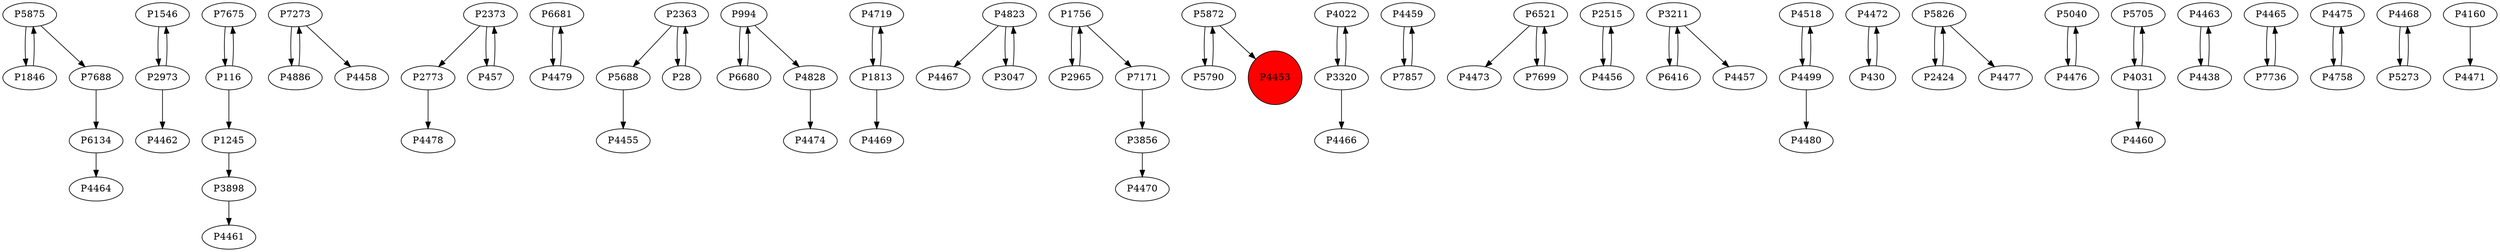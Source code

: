 digraph {
	P6134 -> P4464
	P1546 -> P2973
	P2973 -> P4462
	P7675 -> P116
	P7273 -> P4886
	P2773 -> P4478
	P6681 -> P4479
	P2363 -> P5688
	P994 -> P6680
	P4719 -> P1813
	P4823 -> P4467
	P3856 -> P4470
	P2373 -> P2773
	P5872 -> P5790
	P2363 -> P28
	P4022 -> P3320
	P2973 -> P1546
	P4459 -> P7857
	P457 -> P2373
	P6521 -> P4473
	P5872 -> P4453
	P7857 -> P4459
	P2515 -> P4456
	P3211 -> P6416
	P5688 -> P4455
	P994 -> P4828
	P7273 -> P4458
	P4828 -> P4474
	P4456 -> P2515
	P116 -> P1245
	P5875 -> P1846
	P1846 -> P5875
	P3047 -> P4823
	P4823 -> P3047
	P4518 -> P4499
	P4472 -> P430
	P5826 -> P2424
	P5040 -> P4476
	P5705 -> P4031
	P4499 -> P4518
	P1245 -> P3898
	P116 -> P7675
	P2965 -> P1756
	P4463 -> P4438
	P7688 -> P6134
	P1813 -> P4719
	P4886 -> P7273
	P4438 -> P4463
	P5826 -> P4477
	P4465 -> P7736
	P7736 -> P4465
	P2373 -> P457
	P2424 -> P5826
	P4475 -> P4758
	P4479 -> P6681
	P3320 -> P4466
	P1813 -> P4469
	P3211 -> P4457
	P4758 -> P4475
	P4468 -> P5273
	P4499 -> P4480
	P4031 -> P5705
	P4476 -> P5040
	P4031 -> P4460
	P6416 -> P3211
	P1756 -> P7171
	P5790 -> P5872
	P4160 -> P4471
	P1756 -> P2965
	P6680 -> P994
	P3320 -> P4022
	P5273 -> P4468
	P28 -> P2363
	P430 -> P4472
	P7699 -> P6521
	P7171 -> P3856
	P6521 -> P7699
	P5875 -> P7688
	P3898 -> P4461
	P4453 [shape=circle]
	P4453 [style=filled]
	P4453 [fillcolor=red]
}